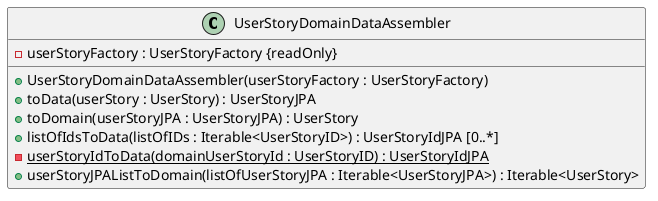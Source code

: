 @startuml
'Attribute syntax: <visibility> <name> : <type> <multiplicity> = <default>
'Method syntax: <visibility> <name (parameter-list)> : <return-type> - For simplicity the type of the parameter-list is not specified

class UserStoryDomainDataAssembler {
    - userStoryFactory : UserStoryFactory {readOnly}

    + UserStoryDomainDataAssembler(userStoryFactory : UserStoryFactory)
    + toData(userStory : UserStory) : UserStoryJPA
    + toDomain(userStoryJPA : UserStoryJPA) : UserStory
    + listOfIdsToData(listOfIDs : Iterable<UserStoryID>) : UserStoryIdJPA [0..*]
    - userStoryIdToData(domainUserStoryId : UserStoryID) : UserStoryIdJPA {static}
    + userStoryJPAListToDomain(listOfUserStoryJPA : Iterable<UserStoryJPA>) : Iterable<UserStory>
}

@enduml